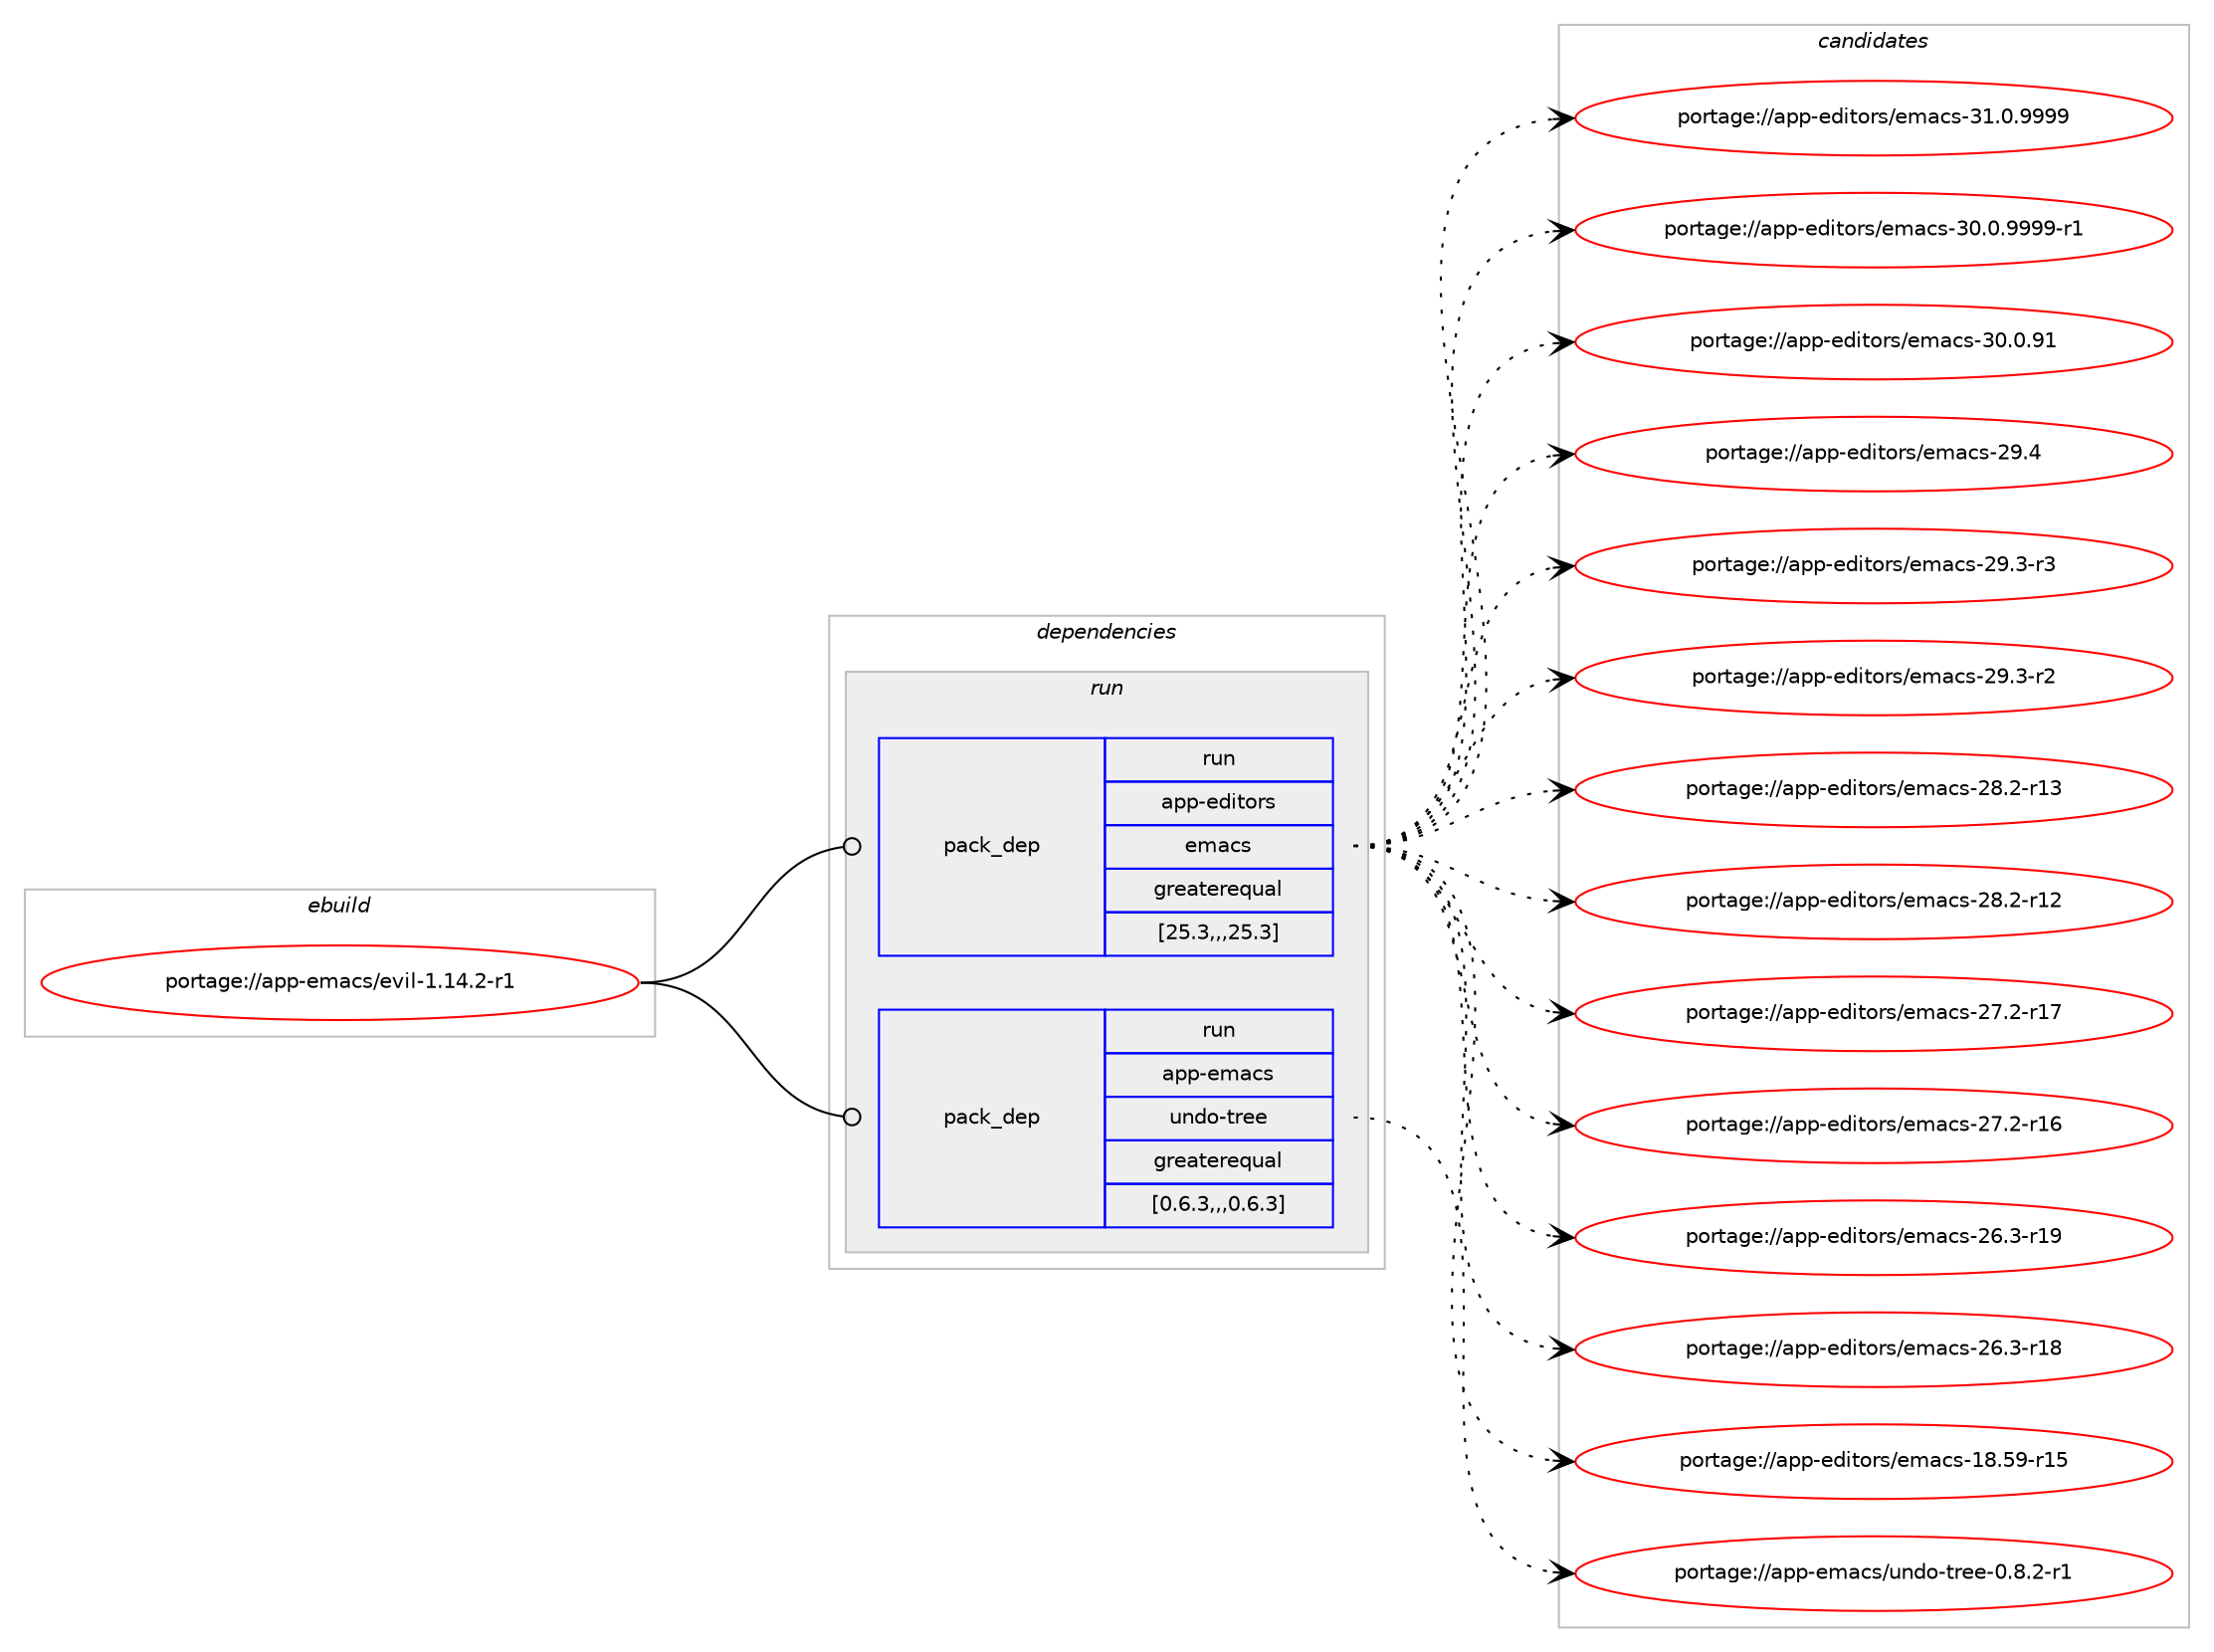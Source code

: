 digraph prolog {

# *************
# Graph options
# *************

newrank=true;
concentrate=true;
compound=true;
graph [rankdir=LR,fontname=Helvetica,fontsize=10,ranksep=1.5];#, ranksep=2.5, nodesep=0.2];
edge  [arrowhead=vee];
node  [fontname=Helvetica,fontsize=10];

# **********
# The ebuild
# **********

subgraph cluster_leftcol {
color=gray;
label=<<i>ebuild</i>>;
id [label="portage://app-emacs/evil-1.14.2-r1", color=red, width=4, href="../app-emacs/evil-1.14.2-r1.svg"];
}

# ****************
# The dependencies
# ****************

subgraph cluster_midcol {
color=gray;
label=<<i>dependencies</i>>;
subgraph cluster_compile {
fillcolor="#eeeeee";
style=filled;
label=<<i>compile</i>>;
}
subgraph cluster_compileandrun {
fillcolor="#eeeeee";
style=filled;
label=<<i>compile and run</i>>;
}
subgraph cluster_run {
fillcolor="#eeeeee";
style=filled;
label=<<i>run</i>>;
subgraph pack376663 {
dependency516522 [label=<<TABLE BORDER="0" CELLBORDER="1" CELLSPACING="0" CELLPADDING="4" WIDTH="220"><TR><TD ROWSPAN="6" CELLPADDING="30">pack_dep</TD></TR><TR><TD WIDTH="110">run</TD></TR><TR><TD>app-editors</TD></TR><TR><TD>emacs</TD></TR><TR><TD>greaterequal</TD></TR><TR><TD>[25.3,,,25.3]</TD></TR></TABLE>>, shape=none, color=blue];
}
id:e -> dependency516522:w [weight=20,style="solid",arrowhead="odot"];
subgraph pack376664 {
dependency516523 [label=<<TABLE BORDER="0" CELLBORDER="1" CELLSPACING="0" CELLPADDING="4" WIDTH="220"><TR><TD ROWSPAN="6" CELLPADDING="30">pack_dep</TD></TR><TR><TD WIDTH="110">run</TD></TR><TR><TD>app-emacs</TD></TR><TR><TD>undo-tree</TD></TR><TR><TD>greaterequal</TD></TR><TR><TD>[0.6.3,,,0.6.3]</TD></TR></TABLE>>, shape=none, color=blue];
}
id:e -> dependency516523:w [weight=20,style="solid",arrowhead="odot"];
}
}

# **************
# The candidates
# **************

subgraph cluster_choices {
rank=same;
color=gray;
label=<<i>candidates</i>>;

subgraph choice376663 {
color=black;
nodesep=1;
choice971121124510110010511611111411547101109979911545514946484657575757 [label="portage://app-editors/emacs-31.0.9999", color=red, width=4,href="../app-editors/emacs-31.0.9999.svg"];
choice9711211245101100105116111114115471011099799115455148464846575757574511449 [label="portage://app-editors/emacs-30.0.9999-r1", color=red, width=4,href="../app-editors/emacs-30.0.9999-r1.svg"];
choice97112112451011001051161111141154710110997991154551484648465749 [label="portage://app-editors/emacs-30.0.91", color=red, width=4,href="../app-editors/emacs-30.0.91.svg"];
choice97112112451011001051161111141154710110997991154550574652 [label="portage://app-editors/emacs-29.4", color=red, width=4,href="../app-editors/emacs-29.4.svg"];
choice971121124510110010511611111411547101109979911545505746514511451 [label="portage://app-editors/emacs-29.3-r3", color=red, width=4,href="../app-editors/emacs-29.3-r3.svg"];
choice971121124510110010511611111411547101109979911545505746514511450 [label="portage://app-editors/emacs-29.3-r2", color=red, width=4,href="../app-editors/emacs-29.3-r2.svg"];
choice97112112451011001051161111141154710110997991154550564650451144951 [label="portage://app-editors/emacs-28.2-r13", color=red, width=4,href="../app-editors/emacs-28.2-r13.svg"];
choice97112112451011001051161111141154710110997991154550564650451144950 [label="portage://app-editors/emacs-28.2-r12", color=red, width=4,href="../app-editors/emacs-28.2-r12.svg"];
choice97112112451011001051161111141154710110997991154550554650451144955 [label="portage://app-editors/emacs-27.2-r17", color=red, width=4,href="../app-editors/emacs-27.2-r17.svg"];
choice97112112451011001051161111141154710110997991154550554650451144954 [label="portage://app-editors/emacs-27.2-r16", color=red, width=4,href="../app-editors/emacs-27.2-r16.svg"];
choice97112112451011001051161111141154710110997991154550544651451144957 [label="portage://app-editors/emacs-26.3-r19", color=red, width=4,href="../app-editors/emacs-26.3-r19.svg"];
choice97112112451011001051161111141154710110997991154550544651451144956 [label="portage://app-editors/emacs-26.3-r18", color=red, width=4,href="../app-editors/emacs-26.3-r18.svg"];
choice9711211245101100105116111114115471011099799115454956465357451144953 [label="portage://app-editors/emacs-18.59-r15", color=red, width=4,href="../app-editors/emacs-18.59-r15.svg"];
dependency516522:e -> choice971121124510110010511611111411547101109979911545514946484657575757:w [style=dotted,weight="100"];
dependency516522:e -> choice9711211245101100105116111114115471011099799115455148464846575757574511449:w [style=dotted,weight="100"];
dependency516522:e -> choice97112112451011001051161111141154710110997991154551484648465749:w [style=dotted,weight="100"];
dependency516522:e -> choice97112112451011001051161111141154710110997991154550574652:w [style=dotted,weight="100"];
dependency516522:e -> choice971121124510110010511611111411547101109979911545505746514511451:w [style=dotted,weight="100"];
dependency516522:e -> choice971121124510110010511611111411547101109979911545505746514511450:w [style=dotted,weight="100"];
dependency516522:e -> choice97112112451011001051161111141154710110997991154550564650451144951:w [style=dotted,weight="100"];
dependency516522:e -> choice97112112451011001051161111141154710110997991154550564650451144950:w [style=dotted,weight="100"];
dependency516522:e -> choice97112112451011001051161111141154710110997991154550554650451144955:w [style=dotted,weight="100"];
dependency516522:e -> choice97112112451011001051161111141154710110997991154550554650451144954:w [style=dotted,weight="100"];
dependency516522:e -> choice97112112451011001051161111141154710110997991154550544651451144957:w [style=dotted,weight="100"];
dependency516522:e -> choice97112112451011001051161111141154710110997991154550544651451144956:w [style=dotted,weight="100"];
dependency516522:e -> choice9711211245101100105116111114115471011099799115454956465357451144953:w [style=dotted,weight="100"];
}
subgraph choice376664 {
color=black;
nodesep=1;
choice9711211245101109979911547117110100111451161141011014548465646504511449 [label="portage://app-emacs/undo-tree-0.8.2-r1", color=red, width=4,href="../app-emacs/undo-tree-0.8.2-r1.svg"];
dependency516523:e -> choice9711211245101109979911547117110100111451161141011014548465646504511449:w [style=dotted,weight="100"];
}
}

}

